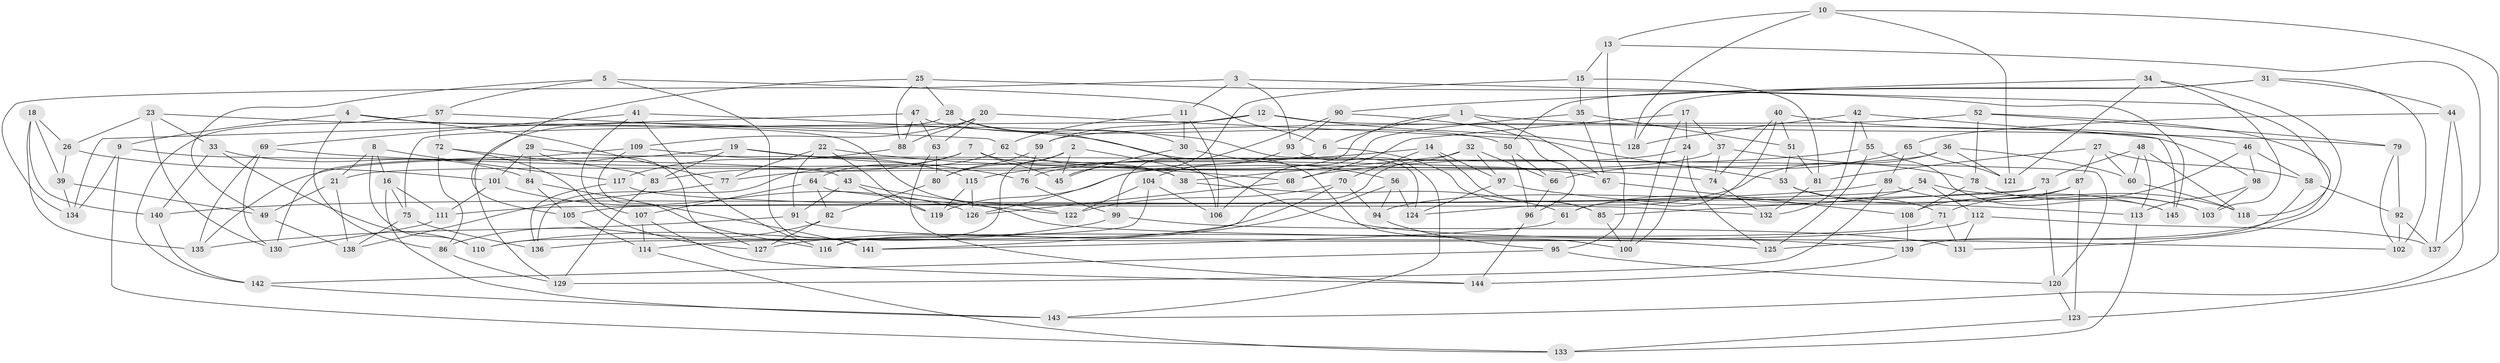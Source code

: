// Generated by graph-tools (version 1.1) at 2025/38/03/09/25 02:38:12]
// undirected, 145 vertices, 290 edges
graph export_dot {
graph [start="1"]
  node [color=gray90,style=filled];
  1;
  2;
  3;
  4;
  5;
  6;
  7;
  8;
  9;
  10;
  11;
  12;
  13;
  14;
  15;
  16;
  17;
  18;
  19;
  20;
  21;
  22;
  23;
  24;
  25;
  26;
  27;
  28;
  29;
  30;
  31;
  32;
  33;
  34;
  35;
  36;
  37;
  38;
  39;
  40;
  41;
  42;
  43;
  44;
  45;
  46;
  47;
  48;
  49;
  50;
  51;
  52;
  53;
  54;
  55;
  56;
  57;
  58;
  59;
  60;
  61;
  62;
  63;
  64;
  65;
  66;
  67;
  68;
  69;
  70;
  71;
  72;
  73;
  74;
  75;
  76;
  77;
  78;
  79;
  80;
  81;
  82;
  83;
  84;
  85;
  86;
  87;
  88;
  89;
  90;
  91;
  92;
  93;
  94;
  95;
  96;
  97;
  98;
  99;
  100;
  101;
  102;
  103;
  104;
  105;
  106;
  107;
  108;
  109;
  110;
  111;
  112;
  113;
  114;
  115;
  116;
  117;
  118;
  119;
  120;
  121;
  122;
  123;
  124;
  125;
  126;
  127;
  128;
  129;
  130;
  131;
  132;
  133;
  134;
  135;
  136;
  137;
  138;
  139;
  140;
  141;
  142;
  143;
  144;
  145;
  1 -- 67;
  1 -- 126;
  1 -- 6;
  1 -- 79;
  2 -- 139;
  2 -- 116;
  2 -- 80;
  2 -- 45;
  3 -- 93;
  3 -- 11;
  3 -- 118;
  3 -- 134;
  4 -- 86;
  4 -- 77;
  4 -- 124;
  4 -- 9;
  5 -- 6;
  5 -- 57;
  5 -- 49;
  5 -- 141;
  6 -- 21;
  6 -- 85;
  7 -- 38;
  7 -- 64;
  7 -- 45;
  7 -- 83;
  8 -- 16;
  8 -- 117;
  8 -- 110;
  8 -- 21;
  9 -- 133;
  9 -- 134;
  9 -- 43;
  10 -- 121;
  10 -- 13;
  10 -- 128;
  10 -- 123;
  11 -- 106;
  11 -- 62;
  11 -- 30;
  12 -- 75;
  12 -- 59;
  12 -- 128;
  12 -- 98;
  13 -- 15;
  13 -- 137;
  13 -- 95;
  14 -- 70;
  14 -- 115;
  14 -- 85;
  14 -- 97;
  15 -- 45;
  15 -- 81;
  15 -- 35;
  16 -- 111;
  16 -- 75;
  16 -- 143;
  17 -- 37;
  17 -- 100;
  17 -- 24;
  17 -- 68;
  18 -- 140;
  18 -- 135;
  18 -- 26;
  18 -- 39;
  19 -- 135;
  19 -- 38;
  19 -- 76;
  19 -- 83;
  20 -- 109;
  20 -- 88;
  20 -- 53;
  20 -- 63;
  21 -- 138;
  21 -- 49;
  22 -- 77;
  22 -- 119;
  22 -- 68;
  22 -- 91;
  23 -- 130;
  23 -- 33;
  23 -- 122;
  23 -- 26;
  24 -- 76;
  24 -- 100;
  24 -- 125;
  25 -- 145;
  25 -- 105;
  25 -- 28;
  25 -- 88;
  26 -- 101;
  26 -- 39;
  27 -- 58;
  27 -- 87;
  27 -- 81;
  27 -- 60;
  28 -- 30;
  28 -- 129;
  28 -- 106;
  29 -- 101;
  29 -- 84;
  29 -- 120;
  29 -- 116;
  30 -- 56;
  30 -- 45;
  31 -- 128;
  31 -- 50;
  31 -- 102;
  31 -- 44;
  32 -- 110;
  32 -- 66;
  32 -- 97;
  32 -- 38;
  33 -- 110;
  33 -- 84;
  33 -- 140;
  34 -- 121;
  34 -- 103;
  34 -- 131;
  34 -- 90;
  35 -- 67;
  35 -- 106;
  35 -- 51;
  36 -- 77;
  36 -- 60;
  36 -- 121;
  36 -- 124;
  37 -- 74;
  37 -- 119;
  37 -- 78;
  38 -- 61;
  39 -- 134;
  39 -- 49;
  40 -- 46;
  40 -- 61;
  40 -- 51;
  40 -- 74;
  41 -- 100;
  41 -- 116;
  41 -- 69;
  41 -- 107;
  42 -- 55;
  42 -- 132;
  42 -- 145;
  42 -- 128;
  43 -- 102;
  43 -- 91;
  43 -- 119;
  44 -- 65;
  44 -- 137;
  44 -- 143;
  46 -- 58;
  46 -- 98;
  46 -- 71;
  47 -- 134;
  47 -- 50;
  47 -- 88;
  47 -- 63;
  48 -- 60;
  48 -- 118;
  48 -- 73;
  48 -- 113;
  49 -- 138;
  50 -- 96;
  50 -- 66;
  51 -- 81;
  51 -- 53;
  52 -- 125;
  52 -- 59;
  52 -- 78;
  52 -- 79;
  53 -- 145;
  53 -- 71;
  54 -- 111;
  54 -- 61;
  54 -- 112;
  54 -- 118;
  55 -- 68;
  55 -- 145;
  55 -- 125;
  56 -- 127;
  56 -- 124;
  56 -- 94;
  57 -- 142;
  57 -- 72;
  57 -- 62;
  58 -- 92;
  58 -- 139;
  59 -- 80;
  59 -- 76;
  60 -- 118;
  61 -- 141;
  62 -- 67;
  62 -- 136;
  63 -- 144;
  63 -- 80;
  64 -- 107;
  64 -- 122;
  64 -- 82;
  65 -- 89;
  65 -- 121;
  65 -- 66;
  66 -- 96;
  67 -- 108;
  68 -- 126;
  69 -- 135;
  69 -- 130;
  69 -- 74;
  70 -- 94;
  70 -- 141;
  70 -- 122;
  71 -- 131;
  71 -- 116;
  72 -- 83;
  72 -- 86;
  72 -- 127;
  73 -- 85;
  73 -- 105;
  73 -- 120;
  74 -- 132;
  75 -- 136;
  75 -- 138;
  76 -- 99;
  77 -- 138;
  78 -- 108;
  78 -- 103;
  79 -- 92;
  79 -- 102;
  80 -- 82;
  81 -- 132;
  82 -- 86;
  82 -- 127;
  83 -- 129;
  84 -- 105;
  84 -- 141;
  85 -- 100;
  86 -- 129;
  87 -- 94;
  87 -- 123;
  87 -- 108;
  88 -- 117;
  89 -- 129;
  89 -- 103;
  89 -- 140;
  90 -- 93;
  90 -- 96;
  90 -- 99;
  91 -- 125;
  91 -- 135;
  92 -- 137;
  92 -- 102;
  93 -- 143;
  93 -- 104;
  94 -- 95;
  95 -- 120;
  95 -- 142;
  96 -- 144;
  97 -- 124;
  97 -- 113;
  98 -- 113;
  98 -- 103;
  99 -- 131;
  99 -- 110;
  101 -- 111;
  101 -- 126;
  104 -- 106;
  104 -- 122;
  104 -- 136;
  105 -- 114;
  107 -- 144;
  107 -- 114;
  108 -- 139;
  109 -- 127;
  109 -- 130;
  109 -- 115;
  111 -- 130;
  112 -- 137;
  112 -- 131;
  112 -- 114;
  113 -- 133;
  114 -- 133;
  115 -- 119;
  115 -- 126;
  117 -- 136;
  117 -- 132;
  120 -- 123;
  123 -- 133;
  139 -- 144;
  140 -- 142;
  142 -- 143;
}
